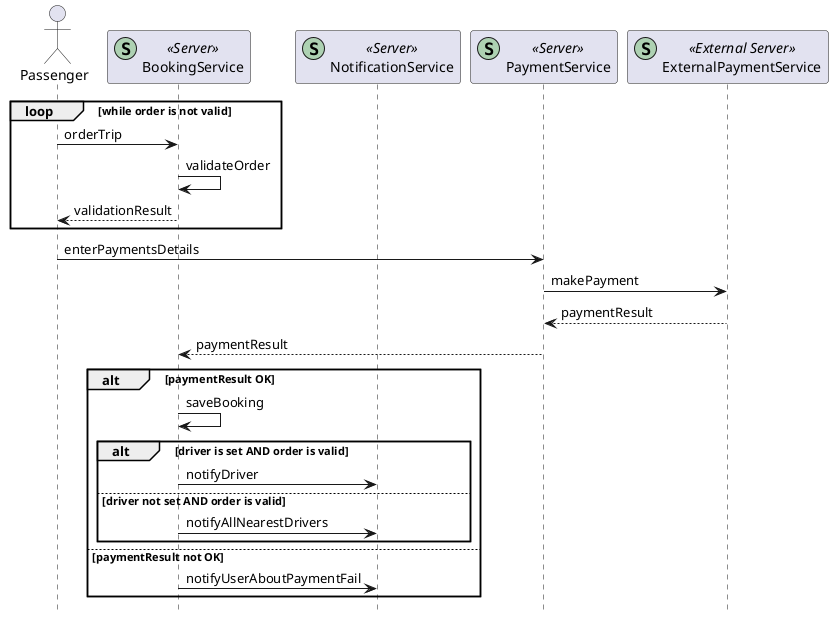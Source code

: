 @startuml

hide footbox

actor Passenger
participant "BookingService" as BookingService  << (S,#ADD1B2) Server >>
participant "NotificationService" as NotificationService  << (S,#ADD1B2) Server >>
participant "PaymentService" as PaymentService  << (S,#ADD1B2) Server >>
participant "ExternalPaymentService" as ExternalPaymentService  << (S,#ADD1B2) External Server >>

loop while order is not valid

Passenger -> BookingService : orderTrip

BookingService -> BookingService : validateOrder


BookingService --> Passenger : validationResult

end

Passenger -> PaymentService : enterPaymentsDetails

PaymentService -> ExternalPaymentService : makePayment

ExternalPaymentService --> PaymentService : paymentResult

PaymentService --> BookingService : paymentResult

alt paymentResult OK

BookingService -> BookingService : saveBooking

alt driver is set AND order is valid

BookingService -> NotificationService : notifyDriver

else driver not set AND order is valid

BookingService -> NotificationService : notifyAllNearestDrivers

end

else paymentResult not OK

BookingService -> NotificationService : notifyUserAboutPaymentFail

end


@enduml

